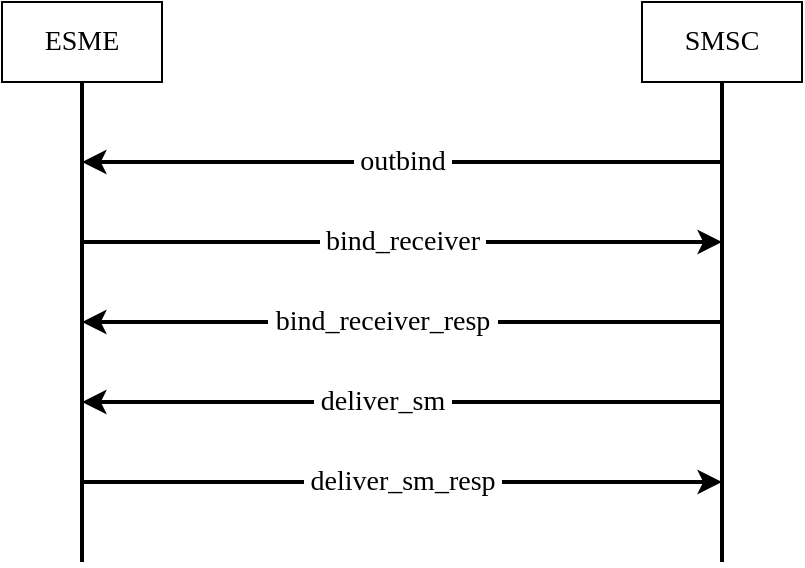 <mxfile version="20.8.13" type="github">
  <diagram name="Страница 1" id="PdedXvxRP_9W0I3YAf6S">
    <mxGraphModel dx="1427" dy="669" grid="1" gridSize="10" guides="1" tooltips="1" connect="1" arrows="1" fold="1" page="1" pageScale="1" pageWidth="827" pageHeight="1169" math="0" shadow="0">
      <root>
        <mxCell id="0" />
        <mxCell id="1" parent="0" />
        <mxCell id="TwxY0dwtkkC_UOkLDeKN-1" value="" style="endArrow=none;html=1;rounded=0;strokeWidth=2;fontFamily=Times New Roman;fontSize=14;" edge="1" parent="1" target="TwxY0dwtkkC_UOkLDeKN-3">
          <mxGeometry width="50" height="50" relative="1" as="geometry">
            <mxPoint x="440" y="320" as="sourcePoint" />
            <mxPoint x="440" y="80" as="targetPoint" />
          </mxGeometry>
        </mxCell>
        <mxCell id="TwxY0dwtkkC_UOkLDeKN-2" value="" style="endArrow=none;html=1;rounded=0;strokeWidth=2;fontFamily=Times New Roman;fontSize=14;entryX=0.5;entryY=1;entryDx=0;entryDy=0;" edge="1" parent="1" target="TwxY0dwtkkC_UOkLDeKN-4">
          <mxGeometry width="50" height="50" relative="1" as="geometry">
            <mxPoint x="120" y="320" as="sourcePoint" />
            <mxPoint x="120" y="80" as="targetPoint" />
          </mxGeometry>
        </mxCell>
        <mxCell id="TwxY0dwtkkC_UOkLDeKN-3" value="SMSC" style="rounded=0;whiteSpace=wrap;html=1;fontFamily=Times New Roman;fontSize=14;" vertex="1" parent="1">
          <mxGeometry x="400" y="40" width="80" height="40" as="geometry" />
        </mxCell>
        <mxCell id="TwxY0dwtkkC_UOkLDeKN-4" value="ESME" style="rounded=0;whiteSpace=wrap;html=1;fontFamily=Times New Roman;fontSize=14;" vertex="1" parent="1">
          <mxGeometry x="80" y="40" width="80" height="40" as="geometry" />
        </mxCell>
        <mxCell id="TwxY0dwtkkC_UOkLDeKN-5" value="&amp;nbsp;outbind&amp;nbsp; " style="endArrow=classic;html=1;rounded=0;strokeWidth=2;fontFamily=Times New Roman;fontSize=14;" edge="1" parent="1">
          <mxGeometry width="50" height="50" relative="1" as="geometry">
            <mxPoint x="440" y="120" as="sourcePoint" />
            <mxPoint x="120" y="120" as="targetPoint" />
          </mxGeometry>
        </mxCell>
        <mxCell id="TwxY0dwtkkC_UOkLDeKN-6" value="&lt;div&gt;&amp;nbsp;bind_receiver&amp;nbsp; &lt;br&gt;&lt;/div&gt;" style="endArrow=classic;html=1;rounded=0;strokeWidth=2;fontFamily=Times New Roman;fontSize=14;" edge="1" parent="1">
          <mxGeometry width="50" height="50" relative="1" as="geometry">
            <mxPoint x="120" y="160" as="sourcePoint" />
            <mxPoint x="440" y="160" as="targetPoint" />
          </mxGeometry>
        </mxCell>
        <mxCell id="TwxY0dwtkkC_UOkLDeKN-7" value="" style="endArrow=classic;html=1;rounded=0;strokeWidth=2;fontFamily=Times New Roman;fontSize=14;" edge="1" parent="1">
          <mxGeometry width="50" height="50" relative="1" as="geometry">
            <mxPoint x="440" y="200" as="sourcePoint" />
            <mxPoint x="120" y="200" as="targetPoint" />
          </mxGeometry>
        </mxCell>
        <mxCell id="TwxY0dwtkkC_UOkLDeKN-8" value="&lt;div&gt;&amp;nbsp;bind_receiver_resp&amp;nbsp; &lt;br&gt;&lt;/div&gt;" style="edgeLabel;html=1;align=center;verticalAlign=middle;resizable=0;points=[];fontSize=14;fontFamily=Times New Roman;" vertex="1" connectable="0" parent="TwxY0dwtkkC_UOkLDeKN-7">
          <mxGeometry x="0.062" relative="1" as="geometry">
            <mxPoint as="offset" />
          </mxGeometry>
        </mxCell>
        <mxCell id="TwxY0dwtkkC_UOkLDeKN-9" value="" style="endArrow=classic;html=1;rounded=0;strokeWidth=2;fontFamily=Times New Roman;fontSize=14;" edge="1" parent="1">
          <mxGeometry width="50" height="50" relative="1" as="geometry">
            <mxPoint x="440" y="240" as="sourcePoint" />
            <mxPoint x="120" y="240" as="targetPoint" />
          </mxGeometry>
        </mxCell>
        <mxCell id="TwxY0dwtkkC_UOkLDeKN-10" value="&amp;nbsp;deliver_sm&amp;nbsp; " style="edgeLabel;html=1;align=center;verticalAlign=middle;resizable=0;points=[];fontSize=14;fontFamily=Times New Roman;" vertex="1" connectable="0" parent="TwxY0dwtkkC_UOkLDeKN-9">
          <mxGeometry x="0.062" relative="1" as="geometry">
            <mxPoint as="offset" />
          </mxGeometry>
        </mxCell>
        <mxCell id="TwxY0dwtkkC_UOkLDeKN-11" value="&amp;nbsp;deliver_sm_resp&amp;nbsp; " style="endArrow=classic;html=1;rounded=0;strokeWidth=2;fontFamily=Times New Roman;fontSize=14;" edge="1" parent="1">
          <mxGeometry width="50" height="50" relative="1" as="geometry">
            <mxPoint x="120" y="280" as="sourcePoint" />
            <mxPoint x="440" y="280" as="targetPoint" />
          </mxGeometry>
        </mxCell>
      </root>
    </mxGraphModel>
  </diagram>
</mxfile>
